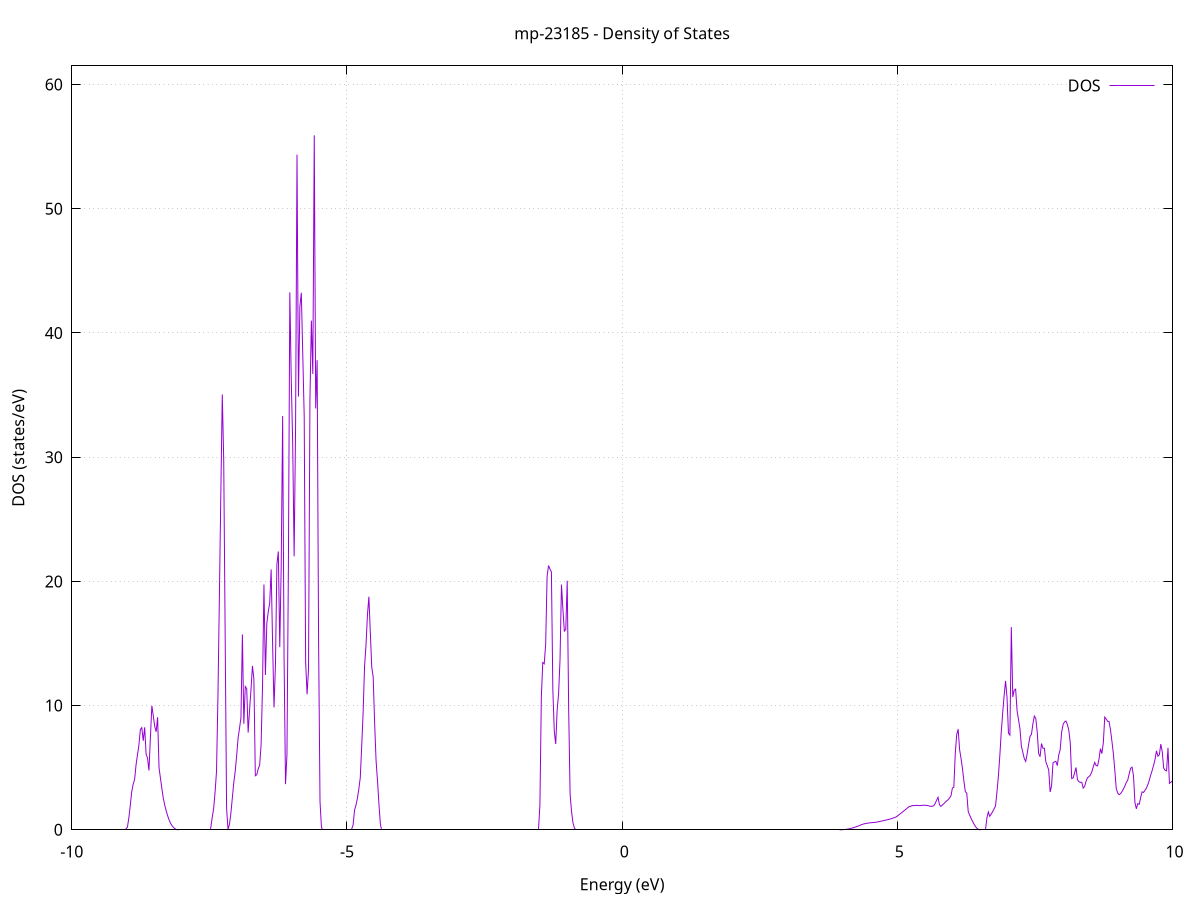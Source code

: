 set title 'mp-23185 - Density of States'
set xlabel 'Energy (eV)'
set ylabel 'DOS (states/eV)'
set grid
set xrange [-10:10]
set yrange [0:61.509]
set xzeroaxis lt -1
set terminal png size 800,600
set output 'mp-23185_dos_gnuplot.png'
plot '-' using 1:2 with lines title 'DOS'
-28.758600 0.000000
-28.732500 0.000000
-28.706400 0.000000
-28.680200 0.000000
-28.654100 0.000000
-28.628000 0.000000
-28.601900 0.000000
-28.575800 0.000000
-28.549700 0.000000
-28.523500 0.000000
-28.497400 0.000000
-28.471300 0.000000
-28.445200 0.000000
-28.419100 0.000000
-28.393000 0.000000
-28.366900 0.000000
-28.340700 0.000000
-28.314600 0.000000
-28.288500 0.000000
-28.262400 0.000000
-28.236300 0.000000
-28.210200 0.000000
-28.184000 0.000000
-28.157900 0.000000
-28.131800 0.000000
-28.105700 0.000000
-28.079600 0.000000
-28.053500 0.000000
-28.027400 0.000000
-28.001200 0.000000
-27.975100 0.000000
-27.949000 0.000000
-27.922900 0.000000
-27.896800 0.000000
-27.870700 0.000000
-27.844600 0.000000
-27.818400 0.000000
-27.792300 0.000000
-27.766200 0.000000
-27.740100 0.000000
-27.714000 0.000000
-27.687900 0.000000
-27.661700 0.000000
-27.635600 0.000000
-27.609500 0.000000
-27.583400 0.000000
-27.557300 0.000000
-27.531200 0.000000
-27.505100 0.000000
-27.478900 0.000000
-27.452800 0.000000
-27.426700 0.000000
-27.400600 0.000000
-27.374500 0.000000
-27.348400 0.000000
-27.322200 0.000000
-27.296100 0.000000
-27.270000 0.000000
-27.243900 0.000000
-27.217800 0.000000
-27.191700 0.000000
-27.165600 0.000000
-27.139400 0.000000
-27.113300 0.000000
-27.087200 0.000000
-27.061100 0.000000
-27.035000 0.000000
-27.008900 0.000000
-26.982700 0.000000
-26.956600 0.000000
-26.930500 0.000000
-26.904400 0.000000
-26.878300 0.000000
-26.852200 0.000000
-26.826100 0.000000
-26.799900 0.000000
-26.773800 0.000000
-26.747700 0.000000
-26.721600 0.000000
-26.695500 0.000000
-26.669400 0.000000
-26.643200 0.000000
-26.617100 0.000000
-26.591000 0.000000
-26.564900 0.000000
-26.538800 0.000000
-26.512700 0.000000
-26.486600 0.000000
-26.460400 0.000000
-26.434300 0.000000
-26.408200 0.000000
-26.382100 0.024300
-26.356000 3.371000
-26.329900 6.949400
-26.303700 12.619800
-26.277600 21.905500
-26.251500 27.829300
-26.225400 27.581900
-26.199300 29.746900
-26.173200 9.010400
-26.147100 0.000000
-26.120900 0.000000
-26.094800 0.000000
-26.068700 0.000000
-26.042600 0.000000
-26.016500 0.000000
-25.990400 0.000000
-25.964200 0.000000
-25.938100 0.000000
-25.912000 0.000000
-25.885900 0.000000
-25.859800 0.000000
-25.833700 0.000000
-25.807600 0.000000
-25.781400 0.000000
-25.755300 0.000000
-25.729200 0.000000
-25.703100 0.000000
-25.677000 0.000000
-25.650900 0.000000
-25.624800 0.000000
-25.598600 0.000000
-25.572500 0.000000
-25.546400 0.000000
-25.520300 44.291700
-25.494200 56.469800
-25.468100 31.974300
-25.441900 29.263600
-25.415800 54.377200
-25.389700 72.247700
-25.363600 22.745200
-25.337500 0.000000
-25.311400 0.000000
-25.285300 0.000000
-25.259100 0.000000
-25.233000 0.000000
-25.206900 0.000000
-25.180800 0.000000
-25.154700 29.504900
-25.128600 73.849200
-25.102400 0.000000
-25.076300 0.000000
-25.050200 0.000000
-25.024100 0.000000
-24.998000 0.000000
-24.971900 0.000000
-24.945800 0.000000
-24.919600 0.000000
-24.893500 0.000000
-24.867400 0.000000
-24.841300 0.000000
-24.815200 0.000000
-24.789100 0.000000
-24.762900 0.000000
-24.736800 0.000000
-24.710700 0.000000
-24.684600 0.000000
-24.658500 0.000000
-24.632400 0.000000
-24.606300 0.000000
-24.580100 0.000000
-24.554000 0.000000
-24.527900 0.000000
-24.501800 0.000000
-24.475700 0.000000
-24.449600 0.000000
-24.423400 0.000000
-24.397300 0.000000
-24.371200 0.000000
-24.345100 0.000000
-24.319000 0.000000
-24.292900 0.000000
-24.266800 0.000000
-24.240600 0.000000
-24.214500 0.000000
-24.188400 0.000000
-24.162300 0.000000
-24.136200 0.000000
-24.110100 0.000000
-24.083900 0.000000
-24.057800 0.000000
-24.031700 0.000000
-24.005600 0.000000
-23.979500 0.000000
-23.953400 0.000000
-23.927300 0.000000
-23.901100 0.000000
-23.875000 0.000000
-23.848900 0.000000
-23.822800 0.000000
-23.796700 0.000000
-23.770600 0.000000
-23.744400 0.000000
-23.718300 0.000000
-23.692200 0.000000
-23.666100 0.000000
-23.640000 0.000000
-23.613900 0.000000
-23.587800 0.000000
-23.561600 0.000000
-23.535500 0.000000
-23.509400 0.000000
-23.483300 0.000000
-23.457200 0.000000
-23.431100 0.000000
-23.405000 0.000000
-23.378800 0.000000
-23.352700 0.000000
-23.326600 0.000000
-23.300500 0.000000
-23.274400 0.000000
-23.248300 0.000000
-23.222100 0.000000
-23.196000 0.000000
-23.169900 0.000000
-23.143800 0.000000
-23.117700 0.000000
-23.091600 0.000000
-23.065500 0.000000
-23.039300 0.000000
-23.013200 0.000000
-22.987100 0.000000
-22.961000 0.000000
-22.934900 0.000000
-22.908800 0.000000
-22.882600 0.000000
-22.856500 0.000000
-22.830400 0.000000
-22.804300 0.000000
-22.778200 0.000000
-22.752100 0.000000
-22.726000 0.000000
-22.699800 0.000000
-22.673700 0.000000
-22.647600 0.000000
-22.621500 0.000000
-22.595400 0.000000
-22.569300 0.000000
-22.543100 0.000000
-22.517000 0.000000
-22.490900 0.000000
-22.464800 0.000000
-22.438700 0.000000
-22.412600 0.000000
-22.386500 0.000000
-22.360300 0.000000
-22.334200 0.000000
-22.308100 0.000000
-22.282000 0.000000
-22.255900 0.000000
-22.229800 0.000000
-22.203600 0.000000
-22.177500 0.000000
-22.151400 0.000000
-22.125300 0.000000
-22.099200 0.000000
-22.073100 0.000000
-22.047000 0.000000
-22.020800 0.000000
-21.994700 0.000000
-21.968600 0.000000
-21.942500 0.000000
-21.916400 0.000000
-21.890300 0.000000
-21.864100 0.000000
-21.838000 0.000000
-21.811900 0.000000
-21.785800 0.000000
-21.759700 0.000000
-21.733600 0.000000
-21.707500 0.000000
-21.681300 0.000000
-21.655200 0.000000
-21.629100 0.000000
-21.603000 0.000000
-21.576900 0.000000
-21.550800 0.000000
-21.524700 0.000000
-21.498500 0.000000
-21.472400 0.000000
-21.446300 0.000000
-21.420200 0.000000
-21.394100 0.000000
-21.368000 0.000000
-21.341800 0.000000
-21.315700 0.000000
-21.289600 0.000000
-21.263500 0.000000
-21.237400 0.000000
-21.211300 0.000000
-21.185200 0.000000
-21.159000 0.000000
-21.132900 0.000000
-21.106800 0.000000
-21.080700 0.000000
-21.054600 0.000000
-21.028500 0.000000
-21.002300 0.000000
-20.976200 0.000000
-20.950100 0.000000
-20.924000 0.000000
-20.897900 0.000000
-20.871800 0.000000
-20.845700 0.000000
-20.819500 0.000000
-20.793400 0.000000
-20.767300 0.000000
-20.741200 0.000000
-20.715100 0.000000
-20.689000 0.000000
-20.662800 0.000000
-20.636700 0.000000
-20.610600 0.000000
-20.584500 0.000000
-20.558400 0.000000
-20.532300 0.000000
-20.506200 0.000000
-20.480000 0.000000
-20.453900 0.000000
-20.427800 0.000000
-20.401700 0.000000
-20.375600 0.000000
-20.349500 0.000000
-20.323300 0.000000
-20.297200 0.000000
-20.271100 0.000000
-20.245000 0.000000
-20.218900 0.000000
-20.192800 0.000000
-20.166700 0.000000
-20.140500 0.000000
-20.114400 0.000000
-20.088300 0.000000
-20.062200 0.000000
-20.036100 0.000000
-20.010000 0.000000
-19.983800 0.000000
-19.957700 0.000000
-19.931600 0.000000
-19.905500 0.000000
-19.879400 0.000000
-19.853300 0.000000
-19.827200 0.000000
-19.801000 0.000000
-19.774900 0.000000
-19.748800 0.000000
-19.722700 0.000000
-19.696600 0.000000
-19.670500 0.000000
-19.644300 0.000000
-19.618200 0.000000
-19.592100 0.000000
-19.566000 0.000000
-19.539900 0.000000
-19.513800 0.000000
-19.487700 0.000000
-19.461500 0.000000
-19.435400 0.000000
-19.409300 0.000000
-19.383200 0.000000
-19.357100 0.000000
-19.331000 0.000000
-19.304900 0.000000
-19.278700 0.000000
-19.252600 0.000000
-19.226500 0.000000
-19.200400 0.000000
-19.174300 0.000000
-19.148200 0.000000
-19.122000 0.000000
-19.095900 1.080500
-19.069800 5.784900
-19.043700 9.134400
-19.017600 18.139300
-18.991500 33.394800
-18.965400 56.563800
-18.939200 25.691000
-18.913100 10.371500
-18.887000 2.616600
-18.860900 0.000000
-18.834800 0.000000
-18.808700 0.000000
-18.782500 0.000000
-18.756400 0.000000
-18.730300 0.000000
-18.704200 0.000000
-18.678100 0.000000
-18.652000 0.000000
-18.625900 0.000000
-18.599700 0.000000
-18.573600 0.000000
-18.547500 0.000000
-18.521400 0.000000
-18.495300 0.000000
-18.469200 0.000000
-18.443000 0.000000
-18.416900 0.000000
-18.390800 0.000000
-18.364700 0.000000
-18.338600 0.000000
-18.312500 0.000000
-18.286400 0.000000
-18.260200 0.000000
-18.234100 0.000000
-18.208000 0.000000
-18.181900 0.000000
-18.155800 0.000000
-18.129700 0.000000
-18.103500 0.000000
-18.077400 0.000000
-18.051300 0.000000
-18.025200 0.000000
-17.999100 0.000000
-17.973000 0.000000
-17.946900 0.000000
-17.920700 0.000000
-17.894600 0.000000
-17.868500 0.000000
-17.842400 0.000000
-17.816300 0.000000
-17.790200 0.000000
-17.764000 0.000000
-17.737900 0.000000
-17.711800 0.000000
-17.685700 0.000000
-17.659600 0.000000
-17.633500 0.000000
-17.607400 0.000000
-17.581200 0.000000
-17.555100 0.000000
-17.529000 0.000000
-17.502900 0.000000
-17.476800 0.000000
-17.450700 0.000000
-17.424500 0.000000
-17.398400 0.000000
-17.372300 0.000000
-17.346200 0.000000
-17.320100 0.000000
-17.294000 0.000000
-17.267900 0.000000
-17.241700 0.000000
-17.215600 0.000000
-17.189500 0.000000
-17.163400 0.000000
-17.137300 0.000000
-17.111200 0.000000
-17.085100 0.000000
-17.058900 0.000000
-17.032800 0.000000
-17.006700 0.000000
-16.980600 0.000000
-16.954500 0.000000
-16.928400 0.000000
-16.902200 0.000000
-16.876100 0.000000
-16.850000 0.000000
-16.823900 0.000000
-16.797800 0.000000
-16.771700 0.000000
-16.745600 0.000000
-16.719400 0.000000
-16.693300 0.000000
-16.667200 0.000000
-16.641100 0.000000
-16.615000 0.000000
-16.588900 0.000000
-16.562700 0.000000
-16.536600 0.000000
-16.510500 0.000000
-16.484400 0.000000
-16.458300 0.000000
-16.432200 0.000000
-16.406100 0.000000
-16.379900 0.000000
-16.353800 0.000000
-16.327700 0.000000
-16.301600 0.000000
-16.275500 0.000000
-16.249400 0.000000
-16.223200 0.000000
-16.197100 0.000000
-16.171000 0.000000
-16.144900 0.000000
-16.118800 0.000000
-16.092700 0.000000
-16.066600 0.000000
-16.040400 0.000000
-16.014300 0.000000
-15.988200 0.000000
-15.962100 0.000000
-15.936000 0.000000
-15.909900 0.000000
-15.883700 0.000000
-15.857600 0.000000
-15.831500 0.000000
-15.805400 0.000000
-15.779300 0.000000
-15.753200 0.000000
-15.727100 0.000000
-15.700900 0.000000
-15.674800 0.000000
-15.648700 0.000000
-15.622600 0.000000
-15.596500 0.000000
-15.570400 0.000000
-15.544200 0.000000
-15.518100 0.000000
-15.492000 0.000000
-15.465900 0.000000
-15.439800 0.000000
-15.413700 0.000000
-15.387600 0.000000
-15.361400 0.000000
-15.335300 0.000000
-15.309200 0.000000
-15.283100 0.000000
-15.257000 0.000000
-15.230900 0.000000
-15.204800 0.000000
-15.178600 0.000000
-15.152500 0.000000
-15.126400 0.000000
-15.100300 0.000000
-15.074200 0.000000
-15.048100 0.000000
-15.021900 0.000000
-14.995800 0.000000
-14.969700 0.000000
-14.943600 0.000000
-14.917500 0.000000
-14.891400 0.000000
-14.865300 0.000000
-14.839100 0.000000
-14.813000 0.000000
-14.786900 0.000000
-14.760800 0.000000
-14.734700 0.000000
-14.708600 0.000000
-14.682400 0.000000
-14.656300 0.000000
-14.630200 0.000000
-14.604100 0.000000
-14.578000 0.000000
-14.551900 0.000000
-14.525800 0.000000
-14.499600 0.000000
-14.473500 0.000000
-14.447400 0.000000
-14.421300 0.000000
-14.395200 0.000000
-14.369100 0.000000
-14.342900 0.000000
-14.316800 0.000000
-14.290700 0.000000
-14.264600 0.000000
-14.238500 0.000000
-14.212400 0.000000
-14.186300 0.000000
-14.160100 0.000000
-14.134000 0.000000
-14.107900 0.000000
-14.081800 0.000000
-14.055700 0.000000
-14.029600 0.000000
-14.003400 0.000000
-13.977300 0.000000
-13.951200 0.000000
-13.925100 0.000000
-13.899000 0.000000
-13.872900 0.000000
-13.846800 0.000000
-13.820600 0.000000
-13.794500 0.000000
-13.768400 0.000000
-13.742300 0.000000
-13.716200 0.000000
-13.690100 0.000000
-13.663900 0.000000
-13.637800 0.000000
-13.611700 0.000000
-13.585600 0.000000
-13.559500 0.000000
-13.533400 0.000000
-13.507300 0.000000
-13.481100 0.000000
-13.455000 0.000000
-13.428900 0.000000
-13.402800 0.000000
-13.376700 0.000000
-13.350600 0.000000
-13.324400 0.000000
-13.298300 0.000000
-13.272200 0.000000
-13.246100 0.000000
-13.220000 0.000000
-13.193900 0.000000
-13.167800 0.000000
-13.141600 0.000000
-13.115500 0.000000
-13.089400 0.000000
-13.063300 0.000000
-13.037200 0.000000
-13.011100 0.000000
-12.985000 0.000000
-12.958800 0.000000
-12.932700 0.000000
-12.906600 0.000000
-12.880500 0.000000
-12.854400 0.000000
-12.828300 0.000000
-12.802100 0.000000
-12.776000 0.000000
-12.749900 0.000000
-12.723800 0.000000
-12.697700 0.000000
-12.671600 0.000000
-12.645500 0.000000
-12.619300 0.000000
-12.593200 0.000000
-12.567100 0.000000
-12.541000 0.000000
-12.514900 0.000000
-12.488800 0.000000
-12.462600 0.000000
-12.436500 0.000000
-12.410400 0.000000
-12.384300 0.000000
-12.358200 0.000000
-12.332100 0.000000
-12.306000 0.000000
-12.279800 0.000000
-12.253700 0.000000
-12.227600 0.000000
-12.201500 0.000000
-12.175400 0.000000
-12.149300 0.000000
-12.123100 0.000000
-12.097000 0.000000
-12.070900 0.000000
-12.044800 0.000000
-12.018700 0.000000
-11.992600 0.000000
-11.966500 0.000000
-11.940300 0.000000
-11.914200 0.000000
-11.888100 0.000000
-11.862000 0.000000
-11.835900 0.000000
-11.809800 0.000000
-11.783600 0.000000
-11.757500 0.000000
-11.731400 0.000000
-11.705300 0.000000
-11.679200 0.000000
-11.653100 0.000000
-11.627000 0.000000
-11.600800 0.000000
-11.574700 0.000000
-11.548600 0.000000
-11.522500 0.000000
-11.496400 0.000000
-11.470300 0.000000
-11.444100 0.000000
-11.418000 0.000000
-11.391900 0.000000
-11.365800 0.000000
-11.339700 0.000000
-11.313600 0.000000
-11.287500 0.000000
-11.261300 0.000000
-11.235200 0.000000
-11.209100 0.000000
-11.183000 0.000000
-11.156900 0.000000
-11.130800 0.000000
-11.104600 0.000000
-11.078500 0.000000
-11.052400 0.000000
-11.026300 0.000000
-11.000200 0.000000
-10.974100 0.000000
-10.948000 0.000000
-10.921800 0.000000
-10.895700 0.000000
-10.869600 0.000000
-10.843500 0.000000
-10.817400 0.000000
-10.791300 0.000000
-10.765200 0.000000
-10.739000 0.000000
-10.712900 0.000000
-10.686800 0.000000
-10.660700 0.000000
-10.634600 0.000000
-10.608500 0.000000
-10.582300 0.001300
-10.556200 0.898100
-10.530100 6.733100
-10.504000 16.038700
-10.477900 29.362600
-10.451800 38.607700
-10.425700 33.873200
-10.399500 17.309600
-10.373400 20.337100
-10.347300 28.475200
-10.321200 47.067500
-10.295100 26.056800
-10.269000 25.739000
-10.242800 10.114700
-10.216700 5.364900
-10.190600 0.738500
-10.164500 0.000000
-10.138400 0.000000
-10.112300 0.000000
-10.086200 0.000000
-10.060000 0.000000
-10.033900 0.000000
-10.007800 0.000000
-9.981700 0.000000
-9.955600 0.000000
-9.929500 0.000000
-9.903300 0.000000
-9.877200 0.000000
-9.851100 0.000000
-9.825000 0.000000
-9.798900 0.000000
-9.772800 0.000000
-9.746700 0.000000
-9.720500 0.000000
-9.694400 0.000000
-9.668300 0.000000
-9.642200 0.000000
-9.616100 0.000000
-9.590000 0.000000
-9.563800 0.000000
-9.537700 0.000000
-9.511600 0.000000
-9.485500 0.000000
-9.459400 0.000000
-9.433300 0.000000
-9.407200 0.000000
-9.381000 0.000000
-9.354900 0.000000
-9.328800 0.000000
-9.302700 0.000000
-9.276600 0.000000
-9.250500 0.000000
-9.224300 0.000000
-9.198200 0.000000
-9.172100 0.000000
-9.146000 0.000000
-9.119900 0.000000
-9.093800 0.000000
-9.067700 0.000000
-9.041500 0.000000
-9.015400 0.000000
-8.989300 0.207200
-8.963200 0.958500
-8.937100 1.959700
-8.911000 3.068100
-8.884900 3.671200
-8.858700 4.043600
-8.832600 5.218900
-8.806500 6.036500
-8.780400 6.816200
-8.754300 8.069800
-8.728200 8.225600
-8.702000 7.160800
-8.675900 8.248200
-8.649800 6.086100
-8.623700 5.764100
-8.597600 4.775200
-8.571500 7.447100
-8.545400 9.984500
-8.519200 9.184600
-8.493100 8.322600
-8.467000 7.894300
-8.440900 9.062000
-8.414800 4.996900
-8.388700 4.143000
-8.362500 3.294200
-8.336400 2.521300
-8.310300 1.970600
-8.284200 1.517300
-8.258100 1.128700
-8.232000 0.792200
-8.205900 0.528100
-8.179700 0.336300
-8.153600 0.196200
-8.127500 0.093600
-8.101400 0.028500
-8.075300 0.001000
-8.049200 0.000000
-8.023000 0.000000
-7.996900 0.000000
-7.970800 0.000000
-7.944700 0.000000
-7.918600 0.000000
-7.892500 0.000000
-7.866400 0.000000
-7.840200 0.000000
-7.814100 0.000000
-7.788000 0.000000
-7.761900 0.000000
-7.735800 0.000000
-7.709700 0.000000
-7.683500 0.000000
-7.657400 0.000000
-7.631300 0.000000
-7.605200 0.000000
-7.579100 0.000000
-7.553000 0.000000
-7.526900 0.000000
-7.500700 0.000000
-7.474600 0.000000
-7.448500 0.981900
-7.422400 1.714400
-7.396300 3.051900
-7.370200 4.708700
-7.344000 10.845600
-7.317900 18.873000
-7.291800 27.086800
-7.265700 35.053700
-7.239600 29.802900
-7.213500 15.795500
-7.187400 1.749000
-7.161200 0.025500
-7.135100 0.448500
-7.109000 1.347400
-7.082900 2.565500
-7.056800 3.797000
-7.030700 4.702200
-7.004500 5.975100
-6.978400 7.387400
-6.952300 8.179100
-6.926200 9.023900
-6.900100 15.729200
-6.874000 8.532200
-6.847900 11.534400
-6.821700 11.366300
-6.795600 7.828100
-6.769500 9.657400
-6.743400 11.331000
-6.717300 13.192400
-6.691200 12.134500
-6.665100 4.351800
-6.638900 4.430300
-6.612800 4.897500
-6.586700 5.205900
-6.560600 6.826300
-6.534500 11.503200
-6.508400 19.748700
-6.482200 12.463000
-6.456100 16.624900
-6.430000 17.561200
-6.403900 18.248600
-6.377800 20.963400
-6.351700 15.105000
-6.325600 9.848500
-6.299400 13.309600
-6.273300 21.367700
-6.247200 22.408700
-6.221100 14.706400
-6.195000 21.200300
-6.168900 33.309500
-6.142700 13.807600
-6.116600 3.674900
-6.090500 6.027900
-6.064400 21.065400
-6.038300 43.274800
-6.012200 36.209100
-5.986100 31.098000
-5.959900 22.020500
-5.933800 32.456500
-5.907700 54.357300
-5.881600 34.880400
-5.855500 42.147400
-5.829400 43.239900
-5.803200 38.260700
-5.777100 33.306400
-5.751000 13.512600
-5.724900 10.908600
-5.698800 12.900100
-5.672700 34.642000
-5.646600 41.000200
-5.620400 36.702000
-5.594300 55.917200
-5.568200 33.922000
-5.542100 37.814300
-5.516000 15.353900
-5.489900 2.284300
-5.463700 0.208900
-5.437600 0.000000
-5.411500 0.000000
-5.385400 0.000000
-5.359300 0.000000
-5.333200 0.000000
-5.307100 0.000000
-5.280900 0.000000
-5.254800 0.000000
-5.228700 0.000000
-5.202600 0.000000
-5.176500 0.000000
-5.150400 0.000000
-5.124200 0.000000
-5.098100 0.000000
-5.072000 0.000000
-5.045900 0.000000
-5.019800 0.000000
-4.993700 0.000000
-4.967600 0.000000
-4.941400 0.000000
-4.915300 0.000000
-4.889200 0.372200
-4.863100 1.563500
-4.837000 1.967600
-4.810900 2.525000
-4.784700 3.277100
-4.758600 4.181300
-4.732500 6.712400
-4.706400 9.437200
-4.680300 13.169000
-4.654200 14.871000
-4.628100 17.279400
-4.601900 18.765800
-4.575800 15.887200
-4.549700 13.095700
-4.523600 12.288200
-4.497500 8.625300
-4.471400 5.582100
-4.445300 3.953400
-4.419100 2.061100
-4.393000 0.458400
-4.366900 0.000000
-4.340800 0.000000
-4.314700 0.000000
-4.288600 0.000000
-4.262400 0.000000
-4.236300 0.000000
-4.210200 0.000000
-4.184100 0.000000
-4.158000 0.000000
-4.131900 0.000000
-4.105800 0.000000
-4.079600 0.000000
-4.053500 0.000000
-4.027400 0.000000
-4.001300 0.000000
-3.975200 0.000000
-3.949100 0.000000
-3.922900 0.000000
-3.896800 0.000000
-3.870700 0.000000
-3.844600 0.000000
-3.818500 0.000000
-3.792400 0.000000
-3.766300 0.000000
-3.740100 0.000000
-3.714000 0.000000
-3.687900 0.000000
-3.661800 0.000000
-3.635700 0.000000
-3.609600 0.000000
-3.583400 0.000000
-3.557300 0.000000
-3.531200 0.000000
-3.505100 0.000000
-3.479000 0.000000
-3.452900 0.000000
-3.426800 0.000000
-3.400600 0.000000
-3.374500 0.000000
-3.348400 0.000000
-3.322300 0.000000
-3.296200 0.000000
-3.270100 0.000000
-3.243900 0.000000
-3.217800 0.000000
-3.191700 0.000000
-3.165600 0.000000
-3.139500 0.000000
-3.113400 0.000000
-3.087300 0.000000
-3.061100 0.000000
-3.035000 0.000000
-3.008900 0.000000
-2.982800 0.000000
-2.956700 0.000000
-2.930600 0.000000
-2.904400 0.000000
-2.878300 0.000000
-2.852200 0.000000
-2.826100 0.000000
-2.800000 0.000000
-2.773900 0.000000
-2.747800 0.000000
-2.721600 0.000000
-2.695500 0.000000
-2.669400 0.000000
-2.643300 0.000000
-2.617200 0.000000
-2.591100 0.000000
-2.565000 0.000000
-2.538800 0.000000
-2.512700 0.000000
-2.486600 0.000000
-2.460500 0.000000
-2.434400 0.000000
-2.408300 0.000000
-2.382100 0.000000
-2.356000 0.000000
-2.329900 0.000000
-2.303800 0.000000
-2.277700 0.000000
-2.251600 0.000000
-2.225500 0.000000
-2.199300 0.000000
-2.173200 0.000000
-2.147100 0.000000
-2.121000 0.000000
-2.094900 0.000000
-2.068800 0.000000
-2.042600 0.000000
-2.016500 0.000000
-1.990400 0.000000
-1.964300 0.000000
-1.938200 0.000000
-1.912100 0.000000
-1.886000 0.000000
-1.859800 0.000000
-1.833700 0.000000
-1.807600 0.000000
-1.781500 0.000000
-1.755400 0.000000
-1.729300 0.000000
-1.703100 0.000000
-1.677000 0.000000
-1.650900 0.000000
-1.624800 0.000000
-1.598700 0.000000
-1.572600 0.000000
-1.546500 0.000000
-1.520300 0.000000
-1.494200 2.016400
-1.468100 10.702900
-1.442000 13.471800
-1.415900 13.362300
-1.389800 14.914400
-1.363600 20.393500
-1.337500 21.277700
-1.311400 20.988900
-1.285300 20.772700
-1.259200 11.288600
-1.233100 7.936600
-1.207000 6.904000
-1.180800 9.658000
-1.154700 10.956100
-1.128600 13.707500
-1.102500 19.743300
-1.076400 17.740600
-1.050300 15.999800
-1.024100 16.120400
-0.998000 20.052800
-0.971900 9.798200
-0.945800 2.877800
-0.919700 1.479100
-0.893600 0.567000
-0.867500 0.141000
-0.841300 0.000000
-0.815200 0.000000
-0.789100 0.000000
-0.763000 0.000000
-0.736900 0.000000
-0.710800 0.000000
-0.684600 0.000000
-0.658500 0.000000
-0.632400 0.000000
-0.606300 0.000000
-0.580200 0.000000
-0.554100 0.000000
-0.528000 0.000000
-0.501800 0.000000
-0.475700 0.000000
-0.449600 0.000000
-0.423500 0.000000
-0.397400 0.000000
-0.371300 0.000000
-0.345200 0.000000
-0.319000 0.000000
-0.292900 0.000000
-0.266800 0.000000
-0.240700 0.000000
-0.214600 0.000000
-0.188500 0.000000
-0.162300 0.000000
-0.136200 0.000000
-0.110100 0.000000
-0.084000 0.000000
-0.057900 0.000000
-0.031800 0.000000
-0.005700 0.000000
0.020500 0.000000
0.046600 0.000000
0.072700 0.000000
0.098800 0.000000
0.124900 0.000000
0.151000 0.000000
0.177200 0.000000
0.203300 0.000000
0.229400 0.000000
0.255500 0.000000
0.281600 0.000000
0.307700 0.000000
0.333800 0.000000
0.360000 0.000000
0.386100 0.000000
0.412200 0.000000
0.438300 0.000000
0.464400 0.000000
0.490500 0.000000
0.516700 0.000000
0.542800 0.000000
0.568900 0.000000
0.595000 0.000000
0.621100 0.000000
0.647200 0.000000
0.673300 0.000000
0.699500 0.000000
0.725600 0.000000
0.751700 0.000000
0.777800 0.000000
0.803900 0.000000
0.830000 0.000000
0.856200 0.000000
0.882300 0.000000
0.908400 0.000000
0.934500 0.000000
0.960600 0.000000
0.986700 0.000000
1.012800 0.000000
1.039000 0.000000
1.065100 0.000000
1.091200 0.000000
1.117300 0.000000
1.143400 0.000000
1.169500 0.000000
1.195700 0.000000
1.221800 0.000000
1.247900 0.000000
1.274000 0.000000
1.300100 0.000000
1.326200 0.000000
1.352300 0.000000
1.378500 0.000000
1.404600 0.000000
1.430700 0.000000
1.456800 0.000000
1.482900 0.000000
1.509000 0.000000
1.535200 0.000000
1.561300 0.000000
1.587400 0.000000
1.613500 0.000000
1.639600 0.000000
1.665700 0.000000
1.691800 0.000000
1.718000 0.000000
1.744100 0.000000
1.770200 0.000000
1.796300 0.000000
1.822400 0.000000
1.848500 0.000000
1.874600 0.000000
1.900800 0.000000
1.926900 0.000000
1.953000 0.000000
1.979100 0.000000
2.005200 0.000000
2.031300 0.000000
2.057500 0.000000
2.083600 0.000000
2.109700 0.000000
2.135800 0.000000
2.161900 0.000000
2.188000 0.000000
2.214100 0.000000
2.240300 0.000000
2.266400 0.000000
2.292500 0.000000
2.318600 0.000000
2.344700 0.000000
2.370800 0.000000
2.397000 0.000000
2.423100 0.000000
2.449200 0.000000
2.475300 0.000000
2.501400 0.000000
2.527500 0.000000
2.553600 0.000000
2.579800 0.000000
2.605900 0.000000
2.632000 0.000000
2.658100 0.000000
2.684200 0.000000
2.710300 0.000000
2.736500 0.000000
2.762600 0.000000
2.788700 0.000000
2.814800 0.000000
2.840900 0.000000
2.867000 0.000000
2.893100 0.000000
2.919300 0.000000
2.945400 0.000000
2.971500 0.000000
2.997600 0.000000
3.023700 0.000000
3.049800 0.000000
3.076000 0.000000
3.102100 0.000000
3.128200 0.000000
3.154300 0.000000
3.180400 0.000000
3.206500 0.000000
3.232600 0.000000
3.258800 0.000000
3.284900 0.000000
3.311000 0.000000
3.337100 0.000000
3.363200 0.000000
3.389300 0.000000
3.415500 0.000000
3.441600 0.000000
3.467700 0.000000
3.493800 0.000000
3.519900 0.000000
3.546000 0.000000
3.572100 0.000000
3.598300 0.000000
3.624400 0.000000
3.650500 0.000000
3.676600 0.000000
3.702700 0.000000
3.728800 0.000000
3.754900 0.000000
3.781100 0.000000
3.807200 0.000000
3.833300 0.000000
3.859400 0.000000
3.885500 0.000000
3.911600 0.000000
3.937800 0.000000
3.963900 0.000300
3.990000 0.003500
4.016100 0.010400
4.042200 0.021100
4.068300 0.035400
4.094400 0.053400
4.120600 0.075100
4.146700 0.100500
4.172800 0.129600
4.198900 0.162300
4.225000 0.198800
4.251100 0.238700
4.277300 0.281700
4.303400 0.327800
4.329500 0.377000
4.355600 0.422400
4.381700 0.458800
4.407800 0.488600
4.433900 0.512000
4.460100 0.531400
4.486200 0.548400
4.512300 0.562900
4.538400 0.574900
4.564500 0.584500
4.590600 0.594900
4.616800 0.611500
4.642900 0.632000
4.669000 0.656500
4.695100 0.682300
4.721200 0.708500
4.747300 0.735100
4.773400 0.762000
4.799600 0.789300
4.825700 0.816900
4.851800 0.845500
4.877900 0.877100
4.904000 0.912100
4.930100 0.950500
4.956300 0.992200
4.982400 1.046900
5.008500 1.135700
5.034600 1.224500
5.060700 1.313400
5.086800 1.402400
5.112900 1.494700
5.139100 1.591000
5.165200 1.686700
5.191300 1.781900
5.217400 1.876800
5.243500 1.891400
5.269600 1.949100
5.295800 1.938000
5.321900 1.958900
5.348000 1.966000
5.374100 1.961300
5.400200 1.943200
5.426300 1.952000
5.452400 1.967400
5.478600 1.974400
5.504700 1.973300
5.530800 1.963900
5.556900 1.943600
5.583000 1.913800
5.609100 1.884100
5.635300 1.900300
5.661400 1.939300
5.687500 2.110300
5.713600 2.376600
5.739700 2.614200
5.765800 2.014300
5.791900 1.886000
5.818100 1.988700
5.844200 2.098800
5.870300 2.216400
5.896400 2.322700
5.922500 2.414400
5.948600 2.562400
5.974700 2.731600
6.000900 3.359800
6.027000 3.425800
6.053100 6.176500
6.079200 7.676300
6.105300 8.101300
6.131400 6.469900
6.157600 5.740400
6.183700 4.926300
6.209800 3.927600
6.235900 3.070700
6.262000 2.939100
6.288100 1.469500
6.314200 1.180500
6.340400 0.920600
6.366500 0.682300
6.392600 0.465700
6.418700 0.271800
6.444800 0.124700
6.470900 0.034200
6.497100 0.000300
6.523200 0.000000
6.549300 0.000000
6.575400 0.000000
6.601500 0.000000
6.627600 0.946900
6.653700 1.436900
6.679900 1.083800
6.706000 1.265400
6.732100 1.464800
6.758200 1.681900
6.784300 1.922200
6.810400 3.038500
6.836600 4.319100
6.862700 5.988100
6.888800 7.888300
6.914900 9.425200
6.941000 10.817700
6.967100 11.983700
6.993200 10.650000
7.019400 7.779100
7.045500 7.620900
7.071600 16.322900
7.097700 10.688400
7.123800 11.234800
7.149900 11.323700
7.176100 9.583300
7.202200 8.860100
7.228300 8.140800
7.254400 6.726400
7.280500 6.229400
7.306600 5.737300
7.332700 5.506400
7.358900 6.104800
7.385000 6.850300
7.411100 7.522900
7.437200 7.686300
7.463300 8.524300
7.489400 9.153900
7.515600 8.967900
7.541700 7.900000
7.567800 6.140900
7.593900 5.883400
7.620000 6.944600
7.646100 6.563700
7.672200 6.565400
7.698400 5.475100
7.724500 5.155200
7.750600 4.819800
7.776700 3.043700
7.802800 3.540500
7.828900 5.386900
7.855100 5.467300
7.881200 5.509400
7.907300 5.165800
7.933400 6.036700
7.959500 6.453200
7.985600 7.845600
8.011700 8.472200
8.037900 8.683500
8.064000 8.755700
8.090100 8.477900
8.116200 8.005300
8.142300 7.003000
8.168400 4.127300
8.194500 4.178700
8.220700 4.564500
8.246800 5.013000
8.272900 4.040900
8.299000 3.872200
8.325100 3.818000
8.351200 3.822300
8.377400 3.359200
8.403500 3.490100
8.429600 3.909700
8.455700 4.188000
8.481800 4.275800
8.507900 4.402700
8.534000 4.662700
8.560200 5.063100
8.586300 5.430700
8.612400 5.168000
8.638500 5.143900
8.664600 5.688300
8.690700 6.531200
8.716900 6.133300
8.743000 7.004400
8.769100 9.073600
8.795200 8.917400
8.821300 8.730600
8.847400 8.705900
8.873500 8.039100
8.899700 7.113300
8.925800 6.125700
8.951900 4.779100
8.978000 3.323300
9.004100 2.960500
9.030200 2.826400
9.056400 2.912100
9.082500 3.080300
9.108600 3.285000
9.134700 3.522500
9.160800 3.815000
9.186900 4.006500
9.213000 4.499000
9.239200 4.954500
9.265300 5.038800
9.291400 4.342700
9.317500 2.190100
9.343600 1.688300
9.369700 2.104200
9.395900 2.050200
9.422000 2.613200
9.448100 3.053800
9.474200 3.006100
9.500300 3.184500
9.526400 3.357000
9.552500 3.636000
9.578700 3.992800
9.604800 4.414500
9.630900 4.781100
9.657000 5.197200
9.683100 5.681500
9.709200 6.353800
9.735400 5.928400
9.761500 6.040600
9.787600 6.899000
9.813700 6.290100
9.839800 4.964500
9.865900 4.789800
9.892000 4.740400
9.918200 6.596800
9.944300 3.737200
9.970400 3.828000
9.996500 3.929500
10.022600 4.044900
10.048700 4.159400
10.074800 4.271100
10.101000 4.406600
10.127100 4.778200
10.153200 5.306300
10.179300 6.477900
10.205400 5.728700
10.231500 5.141200
10.257700 4.599200
10.283800 4.658200
10.309900 4.581400
10.336000 6.531000
10.362100 5.957300
10.388200 5.297900
10.414300 4.853700
10.440500 4.906000
10.466600 6.039100
10.492700 6.237400
10.518800 6.277700
10.544900 5.618000
10.571000 5.299100
10.597200 5.217000
10.623300 5.181700
10.649400 5.191700
10.675500 5.263600
10.701600 5.547800
10.727700 6.065800
10.753800 5.457100
10.780000 4.393500
10.806100 3.979300
10.832200 3.817000
10.858300 3.702500
10.884400 3.566800
10.910500 3.522200
10.936700 3.648800
10.962800 3.613800
10.988900 3.407000
11.015000 3.259300
11.041100 3.220300
11.067200 3.255200
11.093300 3.342000
11.119500 3.720200
11.145600 4.102600
11.171700 4.487800
11.197800 4.850100
11.223900 5.204200
11.250000 5.414200
11.276200 5.485300
11.302300 5.570400
11.328400 5.790600
11.354500 5.614700
11.380600 5.431400
11.406700 5.211800
11.432800 5.029200
11.459000 4.888800
11.485100 5.102300
11.511200 4.983900
11.537300 5.063300
11.563400 5.099300
11.589500 4.900000
11.615700 4.720800
11.641800 4.688700
11.667900 4.662500
11.694000 4.727100
11.720100 4.498500
11.746200 3.973400
11.772300 3.883800
11.798500 4.146600
11.824600 4.170100
11.850700 4.752100
11.876800 5.025000
11.902900 5.197900
11.929000 5.359400
11.955200 5.519500
11.981300 5.633000
12.007400 5.739200
12.033500 5.921500
12.059600 6.190900
12.085700 6.996400
12.111800 6.376800
12.138000 5.842700
12.164100 5.537400
12.190200 5.106500
12.216300 4.972300
12.242400 4.896100
12.268500 4.740600
12.294600 4.481000
12.320800 4.642300
12.346900 4.580400
12.373000 4.454700
12.399100 4.115700
12.425200 4.024500
12.451300 4.185300
12.477500 4.530800
12.503600 4.753600
12.529700 4.772900
12.555800 4.483600
12.581900 3.836600
12.608000 3.389400
12.634100 2.804800
12.660300 2.257500
12.686400 1.725500
12.712500 1.227400
12.738600 1.089900
12.764700 1.254700
12.790800 1.735000
12.817000 2.394600
12.843100 2.555000
12.869200 2.602200
12.895300 2.691500
12.921400 2.879400
12.947500 3.203700
12.973600 3.625900
12.999800 3.994300
13.025900 4.380300
13.052000 4.791300
13.078100 5.171200
13.104200 5.474500
13.130300 5.348300
13.156500 5.101100
13.182600 5.085600
13.208700 5.013700
13.234800 3.855600
13.260900 3.031700
13.287000 3.002500
13.313100 2.972500
13.339300 2.997200
13.365400 3.172100
13.391500 3.465000
13.417600 4.167200
13.443700 4.609200
13.469800 5.106700
13.496000 5.589100
13.522100 5.585400
13.548200 5.542500
13.574300 5.437100
13.600400 5.132500
13.626500 4.822200
13.652600 4.669200
13.678800 4.453800
13.704900 4.366600
13.731000 4.299300
13.757100 4.304400
13.783200 4.358800
13.809300 4.130600
13.835500 4.024000
13.861600 3.915600
13.887700 3.820900
13.913800 4.225300
13.939900 4.483000
13.966000 4.369000
13.992100 4.451000
14.018300 4.221700
14.044400 4.090500
14.070500 4.057100
14.096600 4.610700
14.122700 4.647500
14.148800 4.710100
14.175000 5.146500
14.201100 5.592300
14.227200 5.903800
14.253300 6.177900
14.279400 6.421300
14.305500 6.840400
14.331600 7.370900
14.357800 6.834000
14.383900 6.284700
14.410000 5.848000
14.436100 5.513300
14.462200 5.246300
14.488300 5.067200
14.514400 4.904600
14.540600 4.916900
14.566700 4.960900
14.592800 5.136700
14.618900 4.364400
14.645000 3.491400
14.671100 4.605900
14.697300 3.705600
14.723400 3.767500
14.749500 3.946800
14.775600 4.204800
14.801700 4.866700
14.827800 5.220600
14.853900 6.234100
14.880100 6.345200
14.906200 5.727500
14.932300 5.476400
14.958400 5.236500
14.984500 4.899200
15.010600 4.655300
15.036800 4.478200
15.062900 3.964500
15.089000 3.858100
15.115100 3.755100
15.141200 3.734100
15.167300 3.818600
15.193400 4.006000
15.219600 4.415700
15.245700 4.424400
15.271800 4.774500
15.297900 5.733900
15.324000 5.120500
15.350100 5.178200
15.376300 5.218200
15.402400 5.191700
15.428500 4.943300
15.454600 4.495500
15.480700 4.260700
15.506800 4.083200
15.532900 3.891400
15.559100 4.203500
15.585200 4.763600
15.611300 5.369300
15.637400 6.079400
15.663500 6.584100
15.689600 6.876600
15.715800 7.348400
15.741900 7.515800
15.768000 7.675600
15.794100 8.005600
15.820200 7.536900
15.846300 6.018700
15.872400 5.545800
15.898600 5.227900
15.924700 4.982100
15.950800 4.796800
15.976900 4.679500
16.003000 4.758100
16.029100 4.947300
16.055300 4.796800
16.081400 4.506200
16.107500 4.131400
16.133600 3.863700
16.159700 3.770100
16.185800 3.701700
16.211900 3.533700
16.238100 4.572700
16.264200 5.503400
16.290300 5.702500
16.316400 5.465000
16.342500 6.054000
16.368600 6.246800
16.394700 5.023900
16.420900 4.731200
16.447000 4.588300
16.473100 4.446100
16.499200 4.314500
16.525300 4.231700
16.551400 4.319300
16.577600 4.543000
16.603700 4.793900
16.629800 4.989200
16.655900 4.805000
16.682000 4.633500
16.708100 4.838100
16.734200 5.316900
16.760400 5.892300
16.786500 6.632400
16.812600 6.913200
16.838700 7.518600
16.864800 8.067000
16.890900 10.176600
16.917100 9.805000
16.943200 8.399300
16.969300 8.237400
16.995400 8.785700
17.021500 8.844600
17.047600 8.541200
17.073700 7.305900
17.099900 6.948000
17.126000 6.421700
17.152100 5.828600
17.178200 5.488300
17.204300 5.174700
17.230400 5.004500
17.256600 5.252200
17.282700 5.639800
17.308800 5.840400
17.334900 6.019100
17.361000 6.256700
17.387100 6.450800
17.413200 6.163100
17.439400 5.881500
17.465500 5.949100
17.491600 5.665400
17.517700 5.180600
17.543800 5.102300
17.569900 5.095000
17.596100 4.770100
17.622200 4.564300
17.648300 4.265200
17.674400 4.147700
17.700500 4.206400
17.726600 4.634700
17.752700 4.926700
17.778900 5.315800
17.805000 5.805000
17.831100 6.187100
17.857200 6.320300
17.883300 7.442600
17.909400 8.533500
17.935600 7.532900
17.961700 5.679200
17.987800 4.972600
18.013900 5.655000
18.040000 6.579100
18.066100 6.736100
18.092200 6.595600
18.118400 6.150500
18.144500 4.101600
18.170600 4.067100
18.196700 4.026900
18.222800 4.022700
18.248900 5.202200
18.275100 7.420800
18.301200 7.535400
18.327300 7.877200
18.353400 7.946900
18.379500 7.884900
18.405600 7.675400
18.431700 7.279600
18.457900 6.412500
18.484000 5.702100
18.510100 7.005300
18.536200 6.772800
18.562300 7.342800
18.588400 7.887200
18.614500 7.866500
18.640700 8.032000
18.666800 8.294500
18.692900 10.751500
18.719000 7.902900
18.745100 4.774300
18.771200 3.830800
18.797400 3.766600
18.823500 4.992400
18.849600 4.993700
18.875700 5.310400
18.901800 5.873500
18.927900 7.053000
18.954000 7.641900
18.980200 7.554000
19.006300 7.710300
19.032400 7.461600
19.058500 7.507200
19.084600 7.450000
19.110700 7.303100
19.136900 6.798300
19.163000 6.666500
19.189100 6.557400
19.215200 6.729900
19.241300 6.965100
19.267400 7.778800
19.293500 9.917400
19.319700 10.572000
19.345800 9.954700
19.371900 6.887700
19.398000 5.186800
19.424100 4.605900
19.450200 5.142200
19.476400 5.306100
19.502500 5.202800
19.528600 5.371800
19.554700 5.861900
19.580800 6.047900
19.606900 6.256200
19.633000 6.361700
19.659200 6.255000
19.685300 6.067300
19.711400 5.919200
19.737500 8.010900
19.763600 5.035000
19.789700 4.945500
19.815900 4.858300
19.842000 5.025000
19.868100 4.985800
19.894200 4.820300
19.920300 4.729100
19.946400 5.017500
19.972500 5.223100
19.998700 5.451100
20.024800 5.323800
20.050900 5.124800
20.077000 5.347400
20.103100 6.374700
20.129200 6.010700
20.155400 8.045000
20.181500 6.601600
20.207600 6.202300
20.233700 6.172500
20.259800 6.237400
20.285900 6.334500
20.312000 6.413200
20.338200 6.157700
20.364300 5.675000
20.390400 5.228200
20.416500 5.436000
20.442600 5.685700
20.468700 5.778400
20.494900 5.832600
20.521000 6.140000
20.547100 6.148700
20.573200 6.037300
20.599300 5.860700
20.625400 4.289900
20.651500 3.494300
20.677700 2.825300
20.703800 2.354100
20.729900 1.937700
20.756000 1.562400
20.782100 1.235200
20.808200 1.016000
20.834300 0.836600
20.860500 0.692000
20.886600 0.576600
20.912700 0.481800
20.938800 0.407300
20.964900 0.350700
20.991000 0.299400
21.017200 0.251200
21.043300 0.183700
21.069400 0.081500
21.095500 0.000600
21.121600 0.000000
21.147700 0.000000
21.173800 0.000000
21.200000 0.000000
21.226100 0.000000
21.252200 0.000000
21.278300 0.000000
21.304400 0.000000
21.330500 0.000000
21.356700 0.000000
21.382800 0.000000
21.408900 0.000000
21.435000 0.000000
21.461100 0.000000
21.487200 0.000000
21.513300 0.000000
21.539500 0.000000
21.565600 0.000000
21.591700 0.000000
21.617800 0.000000
21.643900 0.000000
21.670000 0.000000
21.696200 0.000000
21.722300 0.000000
21.748400 0.000000
21.774500 0.000000
21.800600 0.000000
21.826700 0.000000
21.852800 0.000000
21.879000 0.000000
21.905100 0.000000
21.931200 0.000000
21.957300 0.000000
21.983400 0.000000
22.009500 0.000000
22.035700 0.000000
22.061800 0.000000
22.087900 0.000000
22.114000 0.000000
22.140100 0.000000
22.166200 0.000000
22.192300 0.000000
22.218500 0.000000
22.244600 0.000000
22.270700 0.000000
22.296800 0.000000
22.322900 0.000000
22.349000 0.000000
22.375200 0.000000
22.401300 0.000000
22.427400 0.000000
22.453500 0.000000
22.479600 0.000000
22.505700 0.000000
22.531800 0.000000
22.558000 0.000000
22.584100 0.000000
22.610200 0.000000
22.636300 0.000000
22.662400 0.000000
22.688500 0.000000
22.714600 0.000000
22.740800 0.000000
22.766900 0.000000
22.793000 0.000000
22.819100 0.000000
22.845200 0.000000
22.871300 0.000000
22.897500 0.000000
22.923600 0.000000
22.949700 0.000000
22.975800 0.000000
23.001900 0.000000
23.028000 0.000000
23.054100 0.000000
23.080300 0.000000
23.106400 0.000000
23.132500 0.000000
23.158600 0.000000
23.184700 0.000000
23.210800 0.000000
23.237000 0.000000
23.263100 0.000000
23.289200 0.000000
23.315300 0.000000
23.341400 0.000000
23.367500 0.000000
23.393600 0.000000
23.419800 0.000000
23.445900 0.000000
23.472000 0.000000
e
